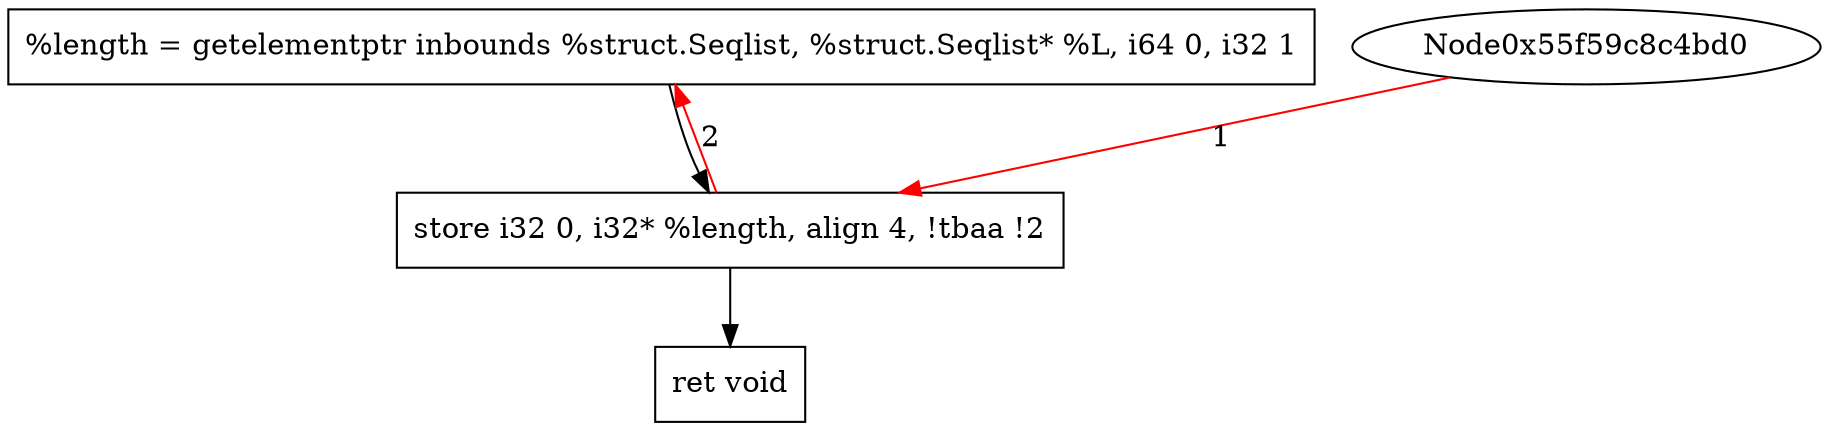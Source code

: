 digraph "CDFG for'Initlist' function" {
	Node0x55f59c8cc3e8[shape=record, label="  %length = getelementptr inbounds %struct.Seqlist, %struct.Seqlist* %L, i64 0, i32 1"]
	Node0x55f59c8cc470[shape=record, label="  store i32 0, i32* %length, align 4, !tbaa !2"]
	Node0x55f59c8cc4c0[shape=record, label="  ret void"]
	Node0x55f59c8cc3e8 -> Node0x55f59c8cc470
	Node0x55f59c8cc470 -> Node0x55f59c8cc4c0
edge [color=red]
	Node0x55f59c8c4bd0 -> Node0x55f59c8cc470[label="1"]
	Node0x55f59c8cc470 -> Node0x55f59c8cc3e8[label="2"]
}
